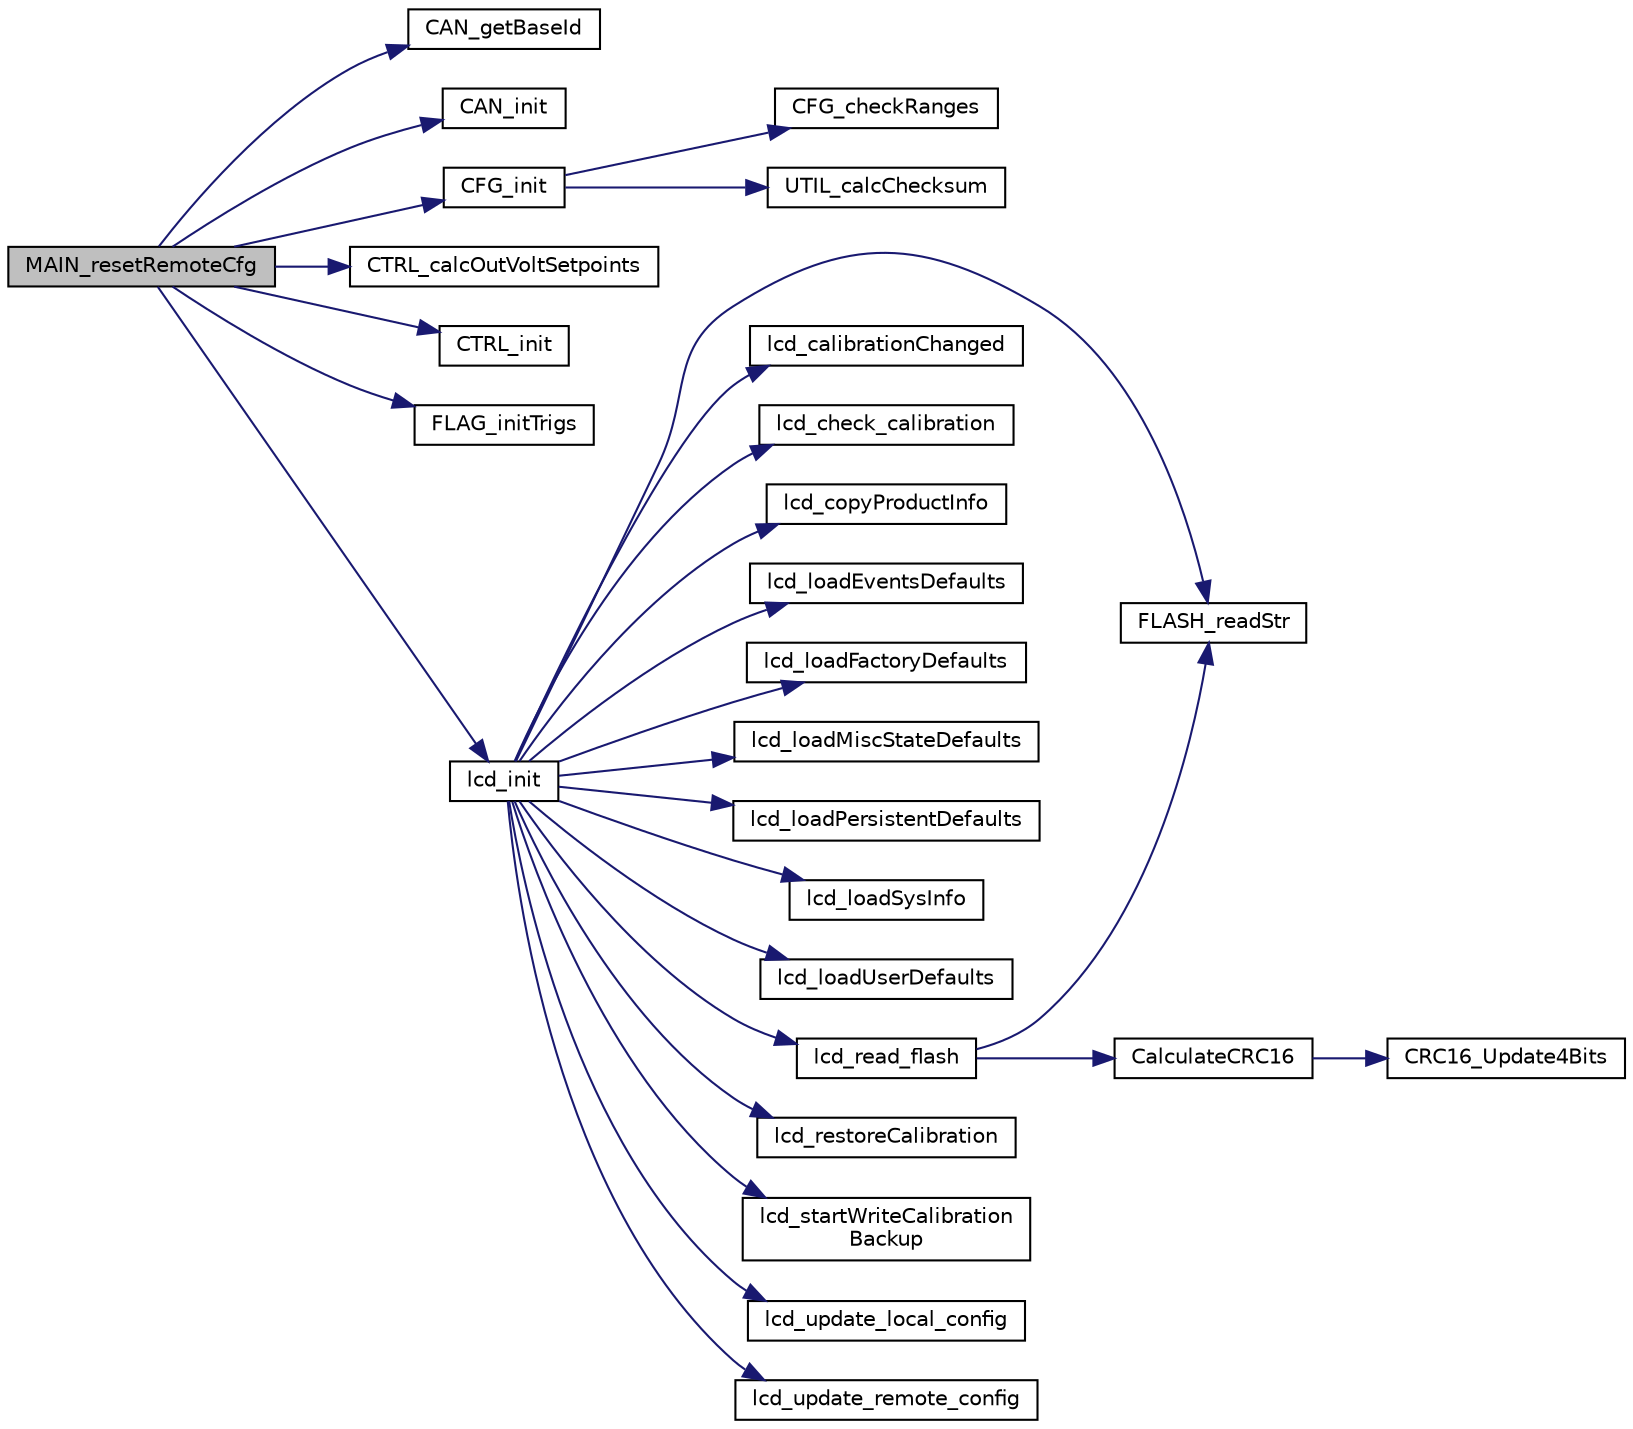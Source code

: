 digraph "MAIN_resetRemoteCfg"
{
 // LATEX_PDF_SIZE
  edge [fontname="Helvetica",fontsize="10",labelfontname="Helvetica",labelfontsize="10"];
  node [fontname="Helvetica",fontsize="10",shape=record];
  rankdir="LR";
  Node1 [label="MAIN_resetRemoteCfg",height=0.2,width=0.4,color="black", fillcolor="grey75", style="filled", fontcolor="black",tooltip=" "];
  Node1 -> Node2 [color="midnightblue",fontsize="10",style="solid"];
  Node2 [label="CAN_getBaseId",height=0.2,width=0.4,color="black", fillcolor="white", style="filled",URL="$can_8c.html#a4c0209a7cbb07e56e87eb00aa6d8fdf1",tooltip=" "];
  Node1 -> Node3 [color="midnightblue",fontsize="10",style="solid"];
  Node3 [label="CAN_init",height=0.2,width=0.4,color="black", fillcolor="white", style="filled",URL="$can_8c.html#a61a1348d614fbaff3c560113b1314a57",tooltip=" "];
  Node1 -> Node4 [color="midnightblue",fontsize="10",style="solid"];
  Node4 [label="CFG_init",height=0.2,width=0.4,color="black", fillcolor="white", style="filled",URL="$cfg_8c.html#a7ffa82be3b2b79bd1cf715524e622345",tooltip=" "];
  Node4 -> Node5 [color="midnightblue",fontsize="10",style="solid"];
  Node5 [label="CFG_checkRanges",height=0.2,width=0.4,color="black", fillcolor="white", style="filled",URL="$cfg_8c.html#a277f3824cf391b7a79783b77843f6b2d",tooltip=" "];
  Node4 -> Node6 [color="midnightblue",fontsize="10",style="solid"];
  Node6 [label="UTIL_calcChecksum",height=0.2,width=0.4,color="black", fillcolor="white", style="filled",URL="$util_8c.html#a47a7021b66a04c8188313cf4146a50f5",tooltip=" "];
  Node1 -> Node7 [color="midnightblue",fontsize="10",style="solid"];
  Node7 [label="CTRL_calcOutVoltSetpoints",height=0.2,width=0.4,color="black", fillcolor="white", style="filled",URL="$ctrl_01_07_xD0_x9A_xD0_xBE_xD0_xBD_xD1_x84_xD0_xBB_xD0_xB8_xD0_xBA_xD1_x82_xD1_x83_xD1_x8E_xD1_x289479354af9cbc005bd3481d783ccac.html#a179e6efb5839fd58f47e482d08b4dd36",tooltip=" "];
  Node1 -> Node8 [color="midnightblue",fontsize="10",style="solid"];
  Node8 [label="CTRL_init",height=0.2,width=0.4,color="black", fillcolor="white", style="filled",URL="$ctrl_01_07_xD0_x9A_xD0_xBE_xD0_xBD_xD1_x84_xD0_xBB_xD0_xB8_xD0_xBA_xD1_x82_xD1_x83_xD1_x8E_xD1_x289479354af9cbc005bd3481d783ccac.html#a4a0290966c5015c292041efb98500d0c",tooltip=" "];
  Node1 -> Node9 [color="midnightblue",fontsize="10",style="solid"];
  Node9 [label="FLAG_initTrigs",height=0.2,width=0.4,color="black", fillcolor="white", style="filled",URL="$flag_8c.html#aca929b2ff9043d2ccb2ba63217d87094",tooltip=" "];
  Node1 -> Node10 [color="midnightblue",fontsize="10",style="solid"];
  Node10 [label="lcd_init",height=0.2,width=0.4,color="black", fillcolor="white", style="filled",URL="$lcd_8c.html#a6842775ba83d166f02b8fef8bb63b1e6",tooltip=" "];
  Node10 -> Node11 [color="midnightblue",fontsize="10",style="solid"];
  Node11 [label="FLASH_readStr",height=0.2,width=0.4,color="black", fillcolor="white", style="filled",URL="$flash_8c.html#a0e297d230d5f834b4eea43dc1792e113",tooltip=" "];
  Node10 -> Node12 [color="midnightblue",fontsize="10",style="solid"];
  Node12 [label="lcd_calibrationChanged",height=0.2,width=0.4,color="black", fillcolor="white", style="filled",URL="$lcd_8c.html#a80e17ac2bfba654abd5afa1399568d65",tooltip=" "];
  Node10 -> Node13 [color="midnightblue",fontsize="10",style="solid"];
  Node13 [label="lcd_check_calibration",height=0.2,width=0.4,color="black", fillcolor="white", style="filled",URL="$lcd_8c.html#a191deb390d669499157204c558d04ce7",tooltip=" "];
  Node10 -> Node14 [color="midnightblue",fontsize="10",style="solid"];
  Node14 [label="lcd_copyProductInfo",height=0.2,width=0.4,color="black", fillcolor="white", style="filled",URL="$lcd_8c.html#a86059f000b3412dfc6261ada2b1e06ab",tooltip=" "];
  Node10 -> Node15 [color="midnightblue",fontsize="10",style="solid"];
  Node15 [label="lcd_loadEventsDefaults",height=0.2,width=0.4,color="black", fillcolor="white", style="filled",URL="$lcd_8c.html#a2a6f77d8ae56841d26d03350661fad89",tooltip=" "];
  Node10 -> Node16 [color="midnightblue",fontsize="10",style="solid"];
  Node16 [label="lcd_loadFactoryDefaults",height=0.2,width=0.4,color="black", fillcolor="white", style="filled",URL="$lcd_8c.html#a4e7740a619bd34dfd5821838c6dd4614",tooltip=" "];
  Node10 -> Node17 [color="midnightblue",fontsize="10",style="solid"];
  Node17 [label="lcd_loadMiscStateDefaults",height=0.2,width=0.4,color="black", fillcolor="white", style="filled",URL="$lcd_8c.html#a7d87bacdec3fe9cfd496ade79c856d5e",tooltip=" "];
  Node10 -> Node18 [color="midnightblue",fontsize="10",style="solid"];
  Node18 [label="lcd_loadPersistentDefaults",height=0.2,width=0.4,color="black", fillcolor="white", style="filled",URL="$lcd_8c.html#aed9e3f7992882b9538f3390a82ee7376",tooltip=" "];
  Node10 -> Node19 [color="midnightblue",fontsize="10",style="solid"];
  Node19 [label="lcd_loadSysInfo",height=0.2,width=0.4,color="black", fillcolor="white", style="filled",URL="$lcd_8c.html#a62c5ebd8284b07ad2557902a32fbfe37",tooltip=" "];
  Node10 -> Node20 [color="midnightblue",fontsize="10",style="solid"];
  Node20 [label="lcd_loadUserDefaults",height=0.2,width=0.4,color="black", fillcolor="white", style="filled",URL="$lcd_8c.html#aad05c1a0d08f3cd19f747c3cb525e390",tooltip=" "];
  Node10 -> Node21 [color="midnightblue",fontsize="10",style="solid"];
  Node21 [label="lcd_read_flash",height=0.2,width=0.4,color="black", fillcolor="white", style="filled",URL="$lcd_8c.html#a236f1fa7f21fdb5389dcc384faea2114",tooltip=" "];
  Node21 -> Node22 [color="midnightblue",fontsize="10",style="solid"];
  Node22 [label="CalculateCRC16",height=0.2,width=0.4,color="black", fillcolor="white", style="filled",URL="$crc16_8c.html#a2783e18fd5b314e656d988aed16c1116",tooltip=" "];
  Node22 -> Node23 [color="midnightblue",fontsize="10",style="solid"];
  Node23 [label="CRC16_Update4Bits",height=0.2,width=0.4,color="black", fillcolor="white", style="filled",URL="$crc16_8c.html#aa3f82d8f012e4928bc40a18a6e66e161",tooltip=" "];
  Node21 -> Node11 [color="midnightblue",fontsize="10",style="solid"];
  Node10 -> Node24 [color="midnightblue",fontsize="10",style="solid"];
  Node24 [label="lcd_restoreCalibration",height=0.2,width=0.4,color="black", fillcolor="white", style="filled",URL="$lcd_8c.html#aea1ffc5bf4fc5a9436477382056bd9fc",tooltip=" "];
  Node10 -> Node25 [color="midnightblue",fontsize="10",style="solid"];
  Node25 [label="lcd_startWriteCalibration\lBackup",height=0.2,width=0.4,color="black", fillcolor="white", style="filled",URL="$lcd_8c.html#ac8a4dfbf9c9f3138367cc1ffbf92e2f8",tooltip=" "];
  Node10 -> Node26 [color="midnightblue",fontsize="10",style="solid"];
  Node26 [label="lcd_update_local_config",height=0.2,width=0.4,color="black", fillcolor="white", style="filled",URL="$lcd_8c.html#a73d5456aec2d1dd495da5dbca87f7aad",tooltip=" "];
  Node10 -> Node27 [color="midnightblue",fontsize="10",style="solid"];
  Node27 [label="lcd_update_remote_config",height=0.2,width=0.4,color="black", fillcolor="white", style="filled",URL="$lcd_8c.html#a4debff6792eff95c5ca13a58ba94807c",tooltip=" "];
}
